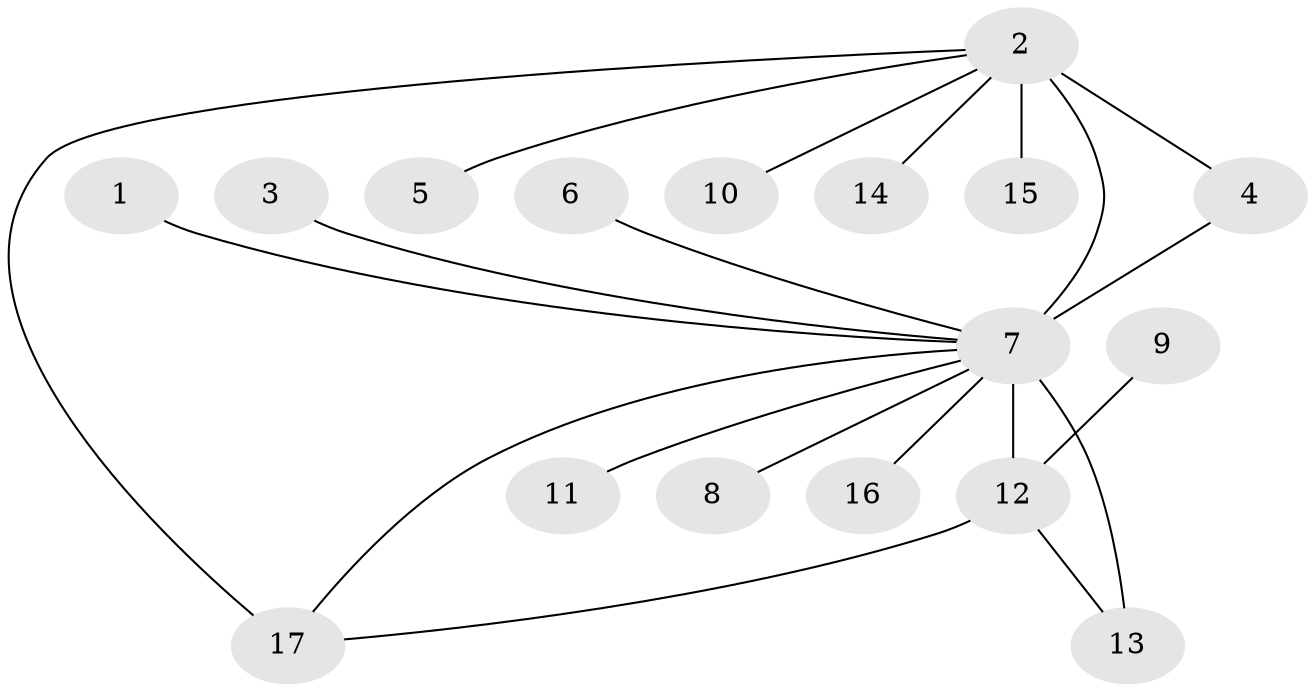 // original degree distribution, {2: 0.26, 20: 0.02, 9: 0.02, 15: 0.02, 1: 0.52, 4: 0.02, 3: 0.12, 6: 0.02}
// Generated by graph-tools (version 1.1) at 2025/36/03/04/25 23:36:40]
// undirected, 17 vertices, 20 edges
graph export_dot {
  node [color=gray90,style=filled];
  1;
  2;
  3;
  4;
  5;
  6;
  7;
  8;
  9;
  10;
  11;
  12;
  13;
  14;
  15;
  16;
  17;
  1 -- 7 [weight=1.0];
  2 -- 4 [weight=1.0];
  2 -- 5 [weight=1.0];
  2 -- 7 [weight=4.0];
  2 -- 10 [weight=1.0];
  2 -- 14 [weight=1.0];
  2 -- 15 [weight=1.0];
  2 -- 17 [weight=2.0];
  3 -- 7 [weight=1.0];
  4 -- 7 [weight=1.0];
  6 -- 7 [weight=1.0];
  7 -- 8 [weight=1.0];
  7 -- 11 [weight=1.0];
  7 -- 12 [weight=2.0];
  7 -- 13 [weight=3.0];
  7 -- 16 [weight=1.0];
  7 -- 17 [weight=1.0];
  9 -- 12 [weight=1.0];
  12 -- 13 [weight=1.0];
  12 -- 17 [weight=1.0];
}
